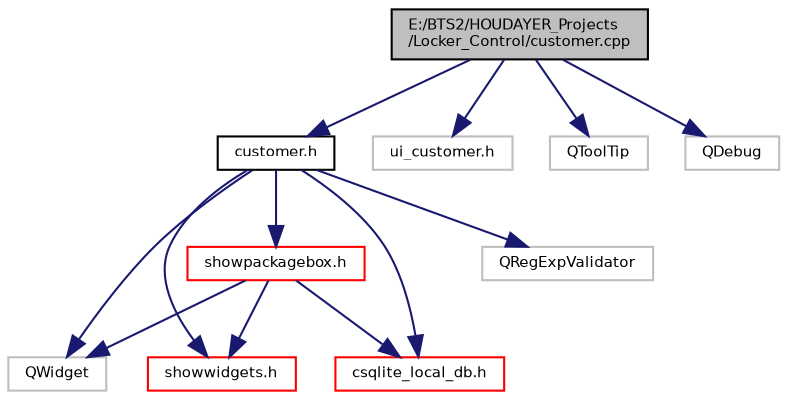 digraph "E:/BTS2/HOUDAYER_Projects/Locker_Control/customer.cpp"
{
 // INTERACTIVE_SVG=YES
  bgcolor="transparent";
  edge [fontname="Helvetica",fontsize="7",labelfontname="Helvetica",labelfontsize="7"];
  node [fontname="Helvetica",fontsize="7",shape=record];
  Node1 [label="E:/BTS2/HOUDAYER_Projects\l/Locker_Control/customer.cpp",height=0.2,width=0.4,color="black", fillcolor="grey75", style="filled", fontcolor="black"];
  Node1 -> Node2 [color="midnightblue",fontsize="7",style="solid",fontname="Helvetica"];
  Node2 [label="customer.h",height=0.2,width=0.4,color="black",URL="$customer_8h.html"];
  Node2 -> Node3 [color="midnightblue",fontsize="7",style="solid",fontname="Helvetica"];
  Node3 [label="QWidget",height=0.2,width=0.4,color="grey75"];
  Node2 -> Node4 [color="midnightblue",fontsize="7",style="solid",fontname="Helvetica"];
  Node4 [label="QRegExpValidator",height=0.2,width=0.4,color="grey75"];
  Node2 -> Node5 [color="midnightblue",fontsize="7",style="solid",fontname="Helvetica"];
  Node5 [label="showwidgets.h",height=0.2,width=0.4,color="red",URL="$showwidgets_8h.html"];
  Node2 -> Node6 [color="midnightblue",fontsize="7",style="solid",fontname="Helvetica"];
  Node6 [label="csqlite_local_db.h",height=0.2,width=0.4,color="red",URL="$csqlite__local__db_8h.html"];
  Node2 -> Node7 [color="midnightblue",fontsize="7",style="solid",fontname="Helvetica"];
  Node7 [label="showpackagebox.h",height=0.2,width=0.4,color="red",URL="$showpackagebox_8h.html"];
  Node7 -> Node3 [color="midnightblue",fontsize="7",style="solid",fontname="Helvetica"];
  Node7 -> Node5 [color="midnightblue",fontsize="7",style="solid",fontname="Helvetica"];
  Node7 -> Node6 [color="midnightblue",fontsize="7",style="solid",fontname="Helvetica"];
  Node1 -> Node8 [color="midnightblue",fontsize="7",style="solid",fontname="Helvetica"];
  Node8 [label="ui_customer.h",height=0.2,width=0.4,color="grey75"];
  Node1 -> Node9 [color="midnightblue",fontsize="7",style="solid",fontname="Helvetica"];
  Node9 [label="QToolTip",height=0.2,width=0.4,color="grey75"];
  Node1 -> Node10 [color="midnightblue",fontsize="7",style="solid",fontname="Helvetica"];
  Node10 [label="QDebug",height=0.2,width=0.4,color="grey75"];
}
